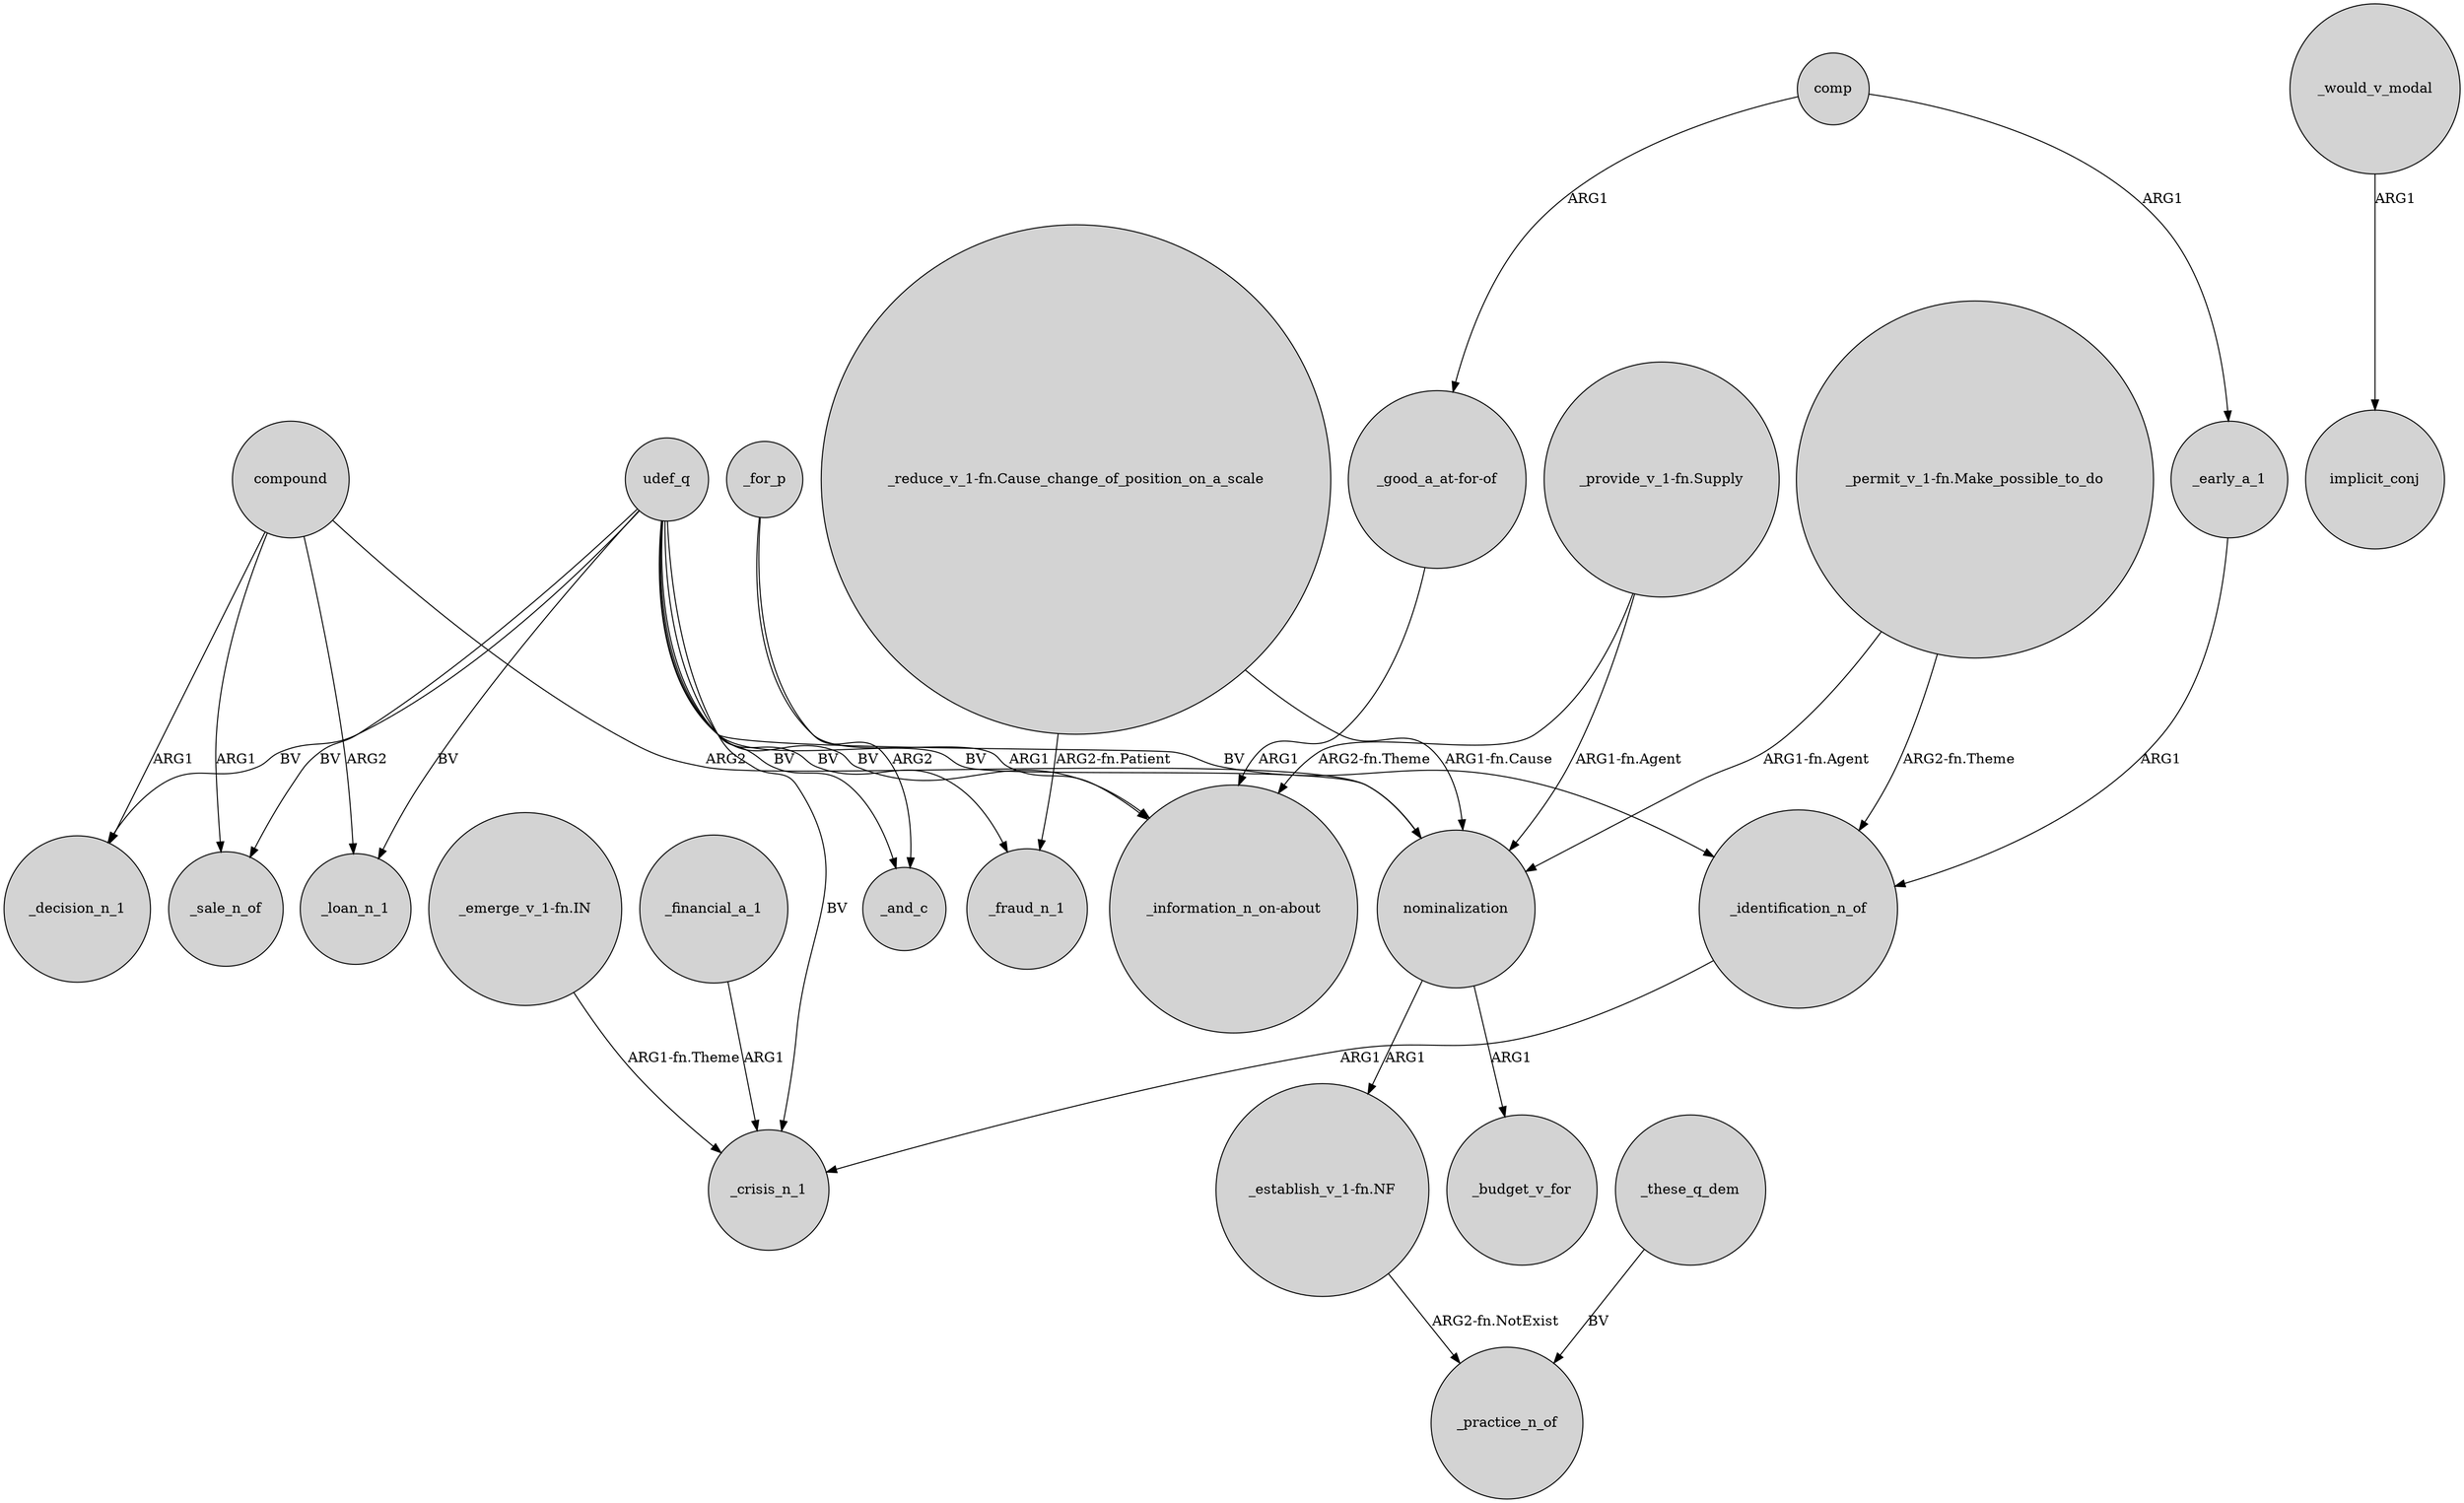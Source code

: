 digraph {
	node [shape=circle style=filled]
	compound -> _decision_n_1 [label=ARG1]
	_early_a_1 -> _identification_n_of [label=ARG1]
	comp -> "_good_a_at-for-of" [label=ARG1]
	nominalization -> _budget_v_for [label=ARG1]
	"_permit_v_1-fn.Make_possible_to_do" -> _identification_n_of [label="ARG2-fn.Theme"]
	_identification_n_of -> _crisis_n_1 [label=ARG1]
	udef_q -> _crisis_n_1 [label=BV]
	_would_v_modal -> implicit_conj [label=ARG1]
	_for_p -> _and_c [label=ARG2]
	compound -> nominalization [label=ARG2]
	"_good_a_at-for-of" -> "_information_n_on-about" [label=ARG1]
	"_reduce_v_1-fn.Cause_change_of_position_on_a_scale" -> nominalization [label="ARG1-fn.Cause"]
	udef_q -> "_information_n_on-about" [label=BV]
	compound -> _loan_n_1 [label=ARG2]
	udef_q -> _fraud_n_1 [label=BV]
	"_establish_v_1-fn.NF" -> _practice_n_of [label="ARG2-fn.NotExist"]
	udef_q -> _identification_n_of [label=BV]
	"_provide_v_1-fn.Supply" -> "_information_n_on-about" [label="ARG2-fn.Theme"]
	"_emerge_v_1-fn.IN" -> _crisis_n_1 [label="ARG1-fn.Theme"]
	udef_q -> nominalization [label=BV]
	_these_q_dem -> _practice_n_of [label=BV]
	_for_p -> "_information_n_on-about" [label=ARG1]
	udef_q -> _sale_n_of [label=BV]
	udef_q -> _decision_n_1 [label=BV]
	_financial_a_1 -> _crisis_n_1 [label=ARG1]
	udef_q -> _and_c [label=BV]
	comp -> _early_a_1 [label=ARG1]
	"_provide_v_1-fn.Supply" -> nominalization [label="ARG1-fn.Agent"]
	compound -> _sale_n_of [label=ARG1]
	udef_q -> _loan_n_1 [label=BV]
	nominalization -> "_establish_v_1-fn.NF" [label=ARG1]
	"_reduce_v_1-fn.Cause_change_of_position_on_a_scale" -> _fraud_n_1 [label="ARG2-fn.Patient"]
	"_permit_v_1-fn.Make_possible_to_do" -> nominalization [label="ARG1-fn.Agent"]
}
